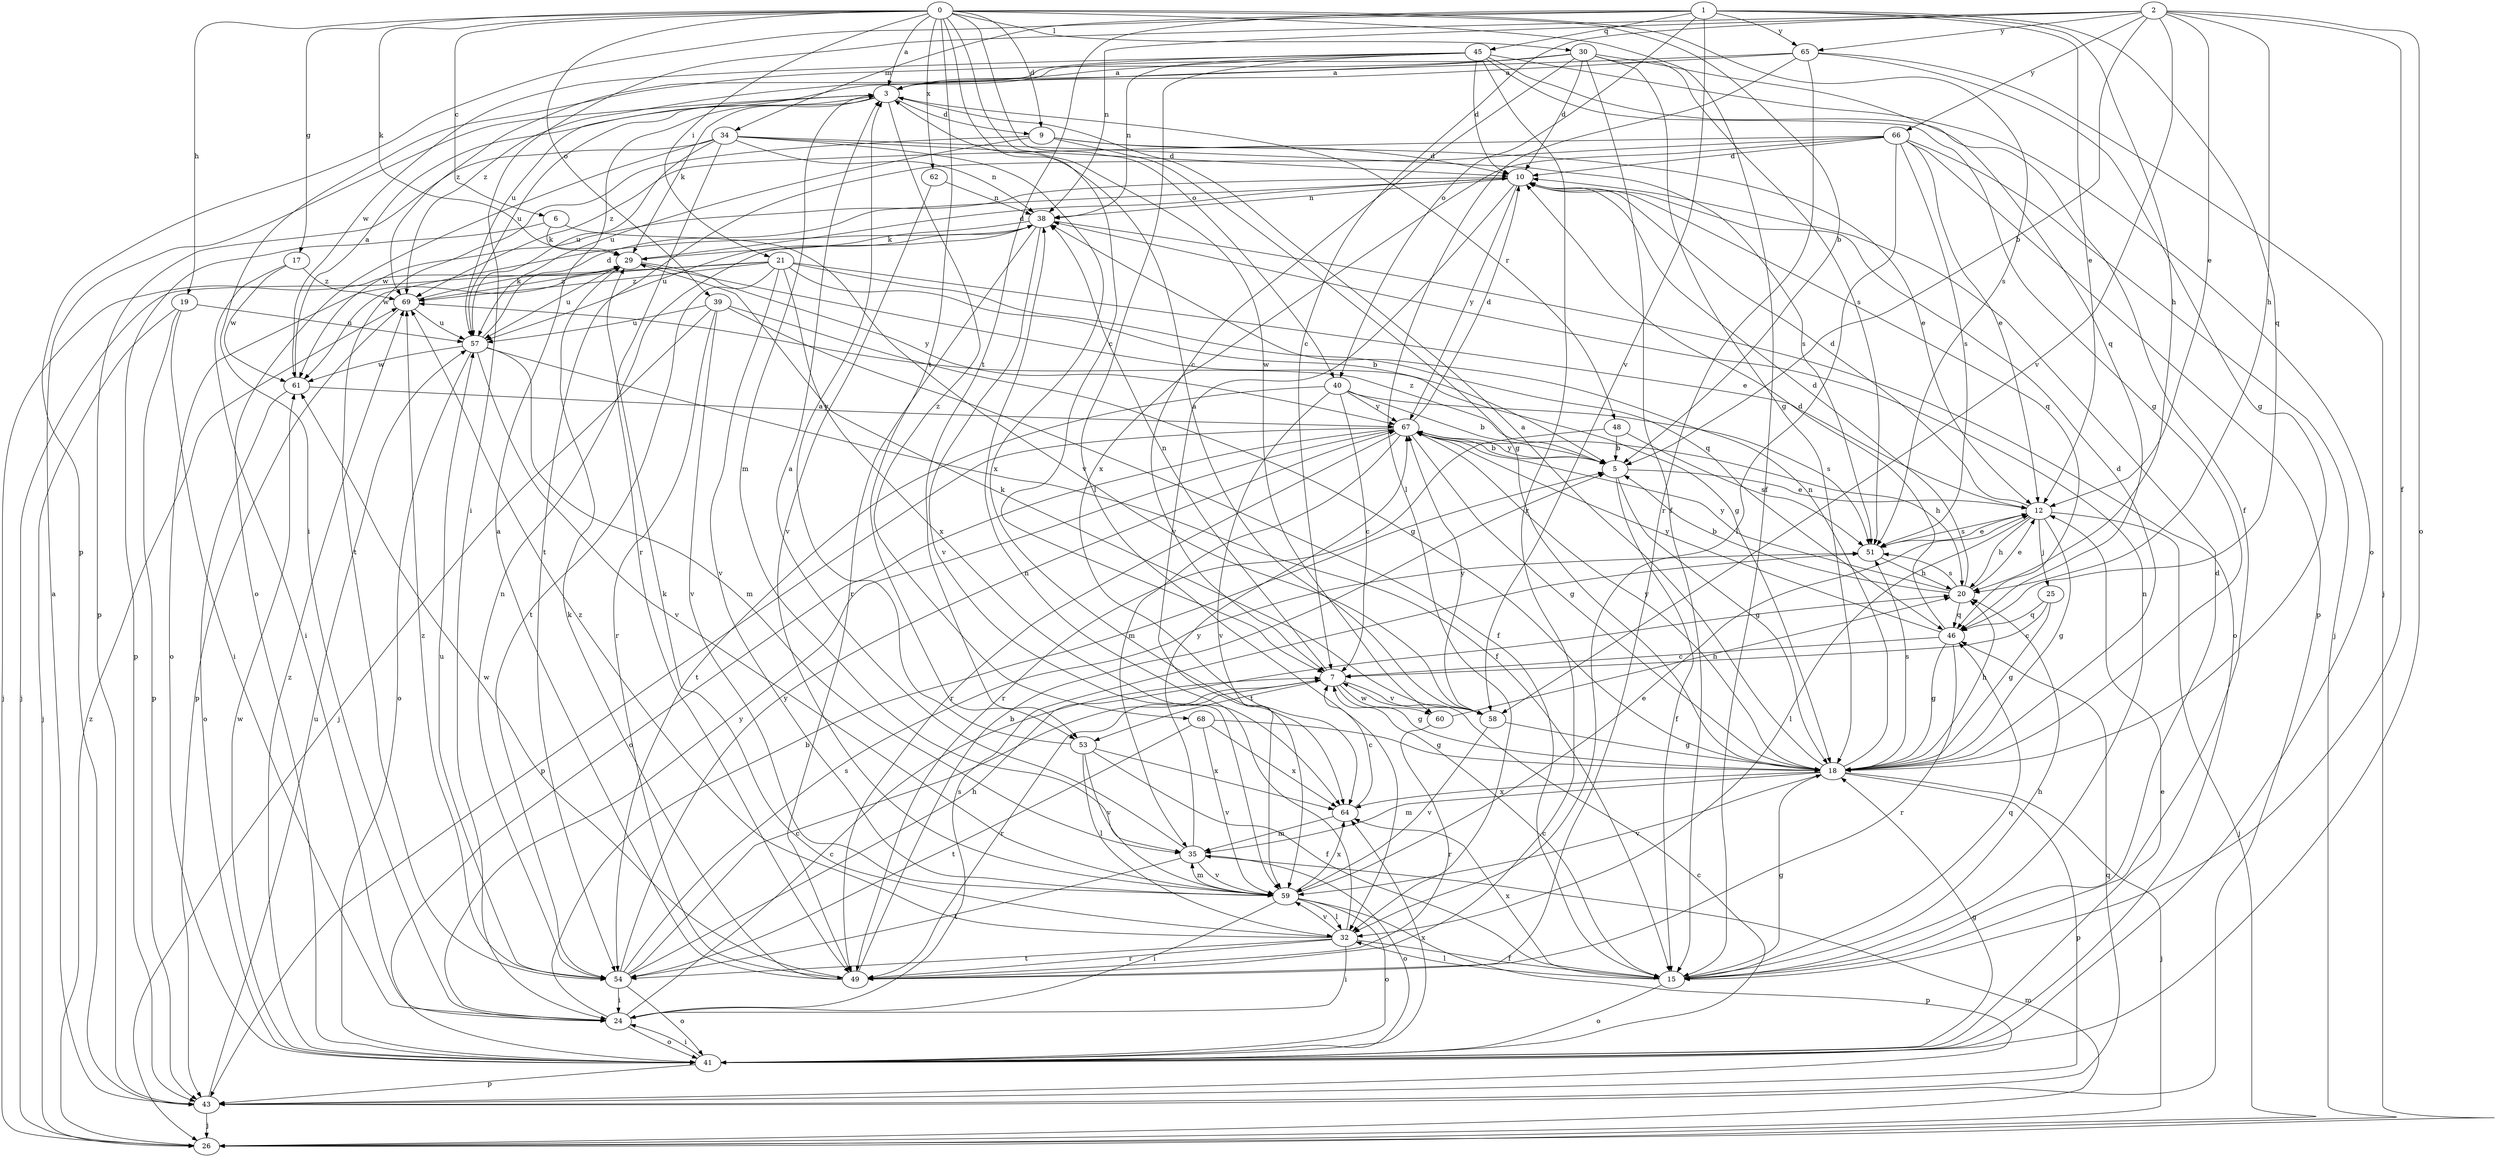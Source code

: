 strict digraph  {
0;
1;
2;
3;
5;
6;
7;
9;
10;
12;
15;
17;
18;
19;
20;
21;
24;
25;
26;
29;
30;
32;
34;
35;
38;
39;
40;
41;
43;
45;
46;
48;
49;
51;
53;
54;
57;
58;
59;
60;
61;
62;
64;
65;
66;
67;
68;
69;
0 -> 3  [label=a];
0 -> 5  [label=b];
0 -> 6  [label=c];
0 -> 7  [label=c];
0 -> 9  [label=d];
0 -> 15  [label=f];
0 -> 17  [label=g];
0 -> 19  [label=h];
0 -> 21  [label=i];
0 -> 29  [label=k];
0 -> 30  [label=l];
0 -> 39  [label=o];
0 -> 40  [label=o];
0 -> 51  [label=s];
0 -> 53  [label=t];
0 -> 60  [label=w];
0 -> 62  [label=x];
1 -> 12  [label=e];
1 -> 20  [label=h];
1 -> 34  [label=m];
1 -> 40  [label=o];
1 -> 43  [label=p];
1 -> 45  [label=q];
1 -> 46  [label=q];
1 -> 53  [label=t];
1 -> 58  [label=v];
1 -> 65  [label=y];
2 -> 5  [label=b];
2 -> 7  [label=c];
2 -> 12  [label=e];
2 -> 15  [label=f];
2 -> 20  [label=h];
2 -> 24  [label=i];
2 -> 38  [label=n];
2 -> 41  [label=o];
2 -> 58  [label=v];
2 -> 65  [label=y];
2 -> 66  [label=y];
3 -> 9  [label=d];
3 -> 29  [label=k];
3 -> 35  [label=m];
3 -> 48  [label=r];
3 -> 57  [label=u];
3 -> 68  [label=z];
5 -> 12  [label=e];
5 -> 15  [label=f];
5 -> 18  [label=g];
5 -> 67  [label=y];
5 -> 69  [label=z];
6 -> 29  [label=k];
6 -> 43  [label=p];
6 -> 58  [label=v];
7 -> 18  [label=g];
7 -> 38  [label=n];
7 -> 49  [label=r];
7 -> 53  [label=t];
7 -> 58  [label=v];
7 -> 60  [label=w];
9 -> 10  [label=d];
9 -> 12  [label=e];
9 -> 18  [label=g];
9 -> 54  [label=t];
9 -> 57  [label=u];
10 -> 38  [label=n];
10 -> 46  [label=q];
10 -> 59  [label=v];
10 -> 61  [label=w];
10 -> 67  [label=y];
12 -> 10  [label=d];
12 -> 18  [label=g];
12 -> 20  [label=h];
12 -> 25  [label=j];
12 -> 26  [label=j];
12 -> 32  [label=l];
12 -> 51  [label=s];
15 -> 7  [label=c];
15 -> 10  [label=d];
15 -> 18  [label=g];
15 -> 20  [label=h];
15 -> 32  [label=l];
15 -> 38  [label=n];
15 -> 41  [label=o];
15 -> 46  [label=q];
15 -> 64  [label=x];
17 -> 24  [label=i];
17 -> 61  [label=w];
17 -> 69  [label=z];
18 -> 3  [label=a];
18 -> 10  [label=d];
18 -> 20  [label=h];
18 -> 26  [label=j];
18 -> 35  [label=m];
18 -> 38  [label=n];
18 -> 43  [label=p];
18 -> 51  [label=s];
18 -> 59  [label=v];
18 -> 64  [label=x];
18 -> 67  [label=y];
19 -> 24  [label=i];
19 -> 26  [label=j];
19 -> 43  [label=p];
19 -> 57  [label=u];
20 -> 5  [label=b];
20 -> 10  [label=d];
20 -> 12  [label=e];
20 -> 46  [label=q];
20 -> 51  [label=s];
20 -> 67  [label=y];
21 -> 5  [label=b];
21 -> 12  [label=e];
21 -> 26  [label=j];
21 -> 41  [label=o];
21 -> 46  [label=q];
21 -> 54  [label=t];
21 -> 59  [label=v];
21 -> 64  [label=x];
21 -> 69  [label=z];
24 -> 5  [label=b];
24 -> 7  [label=c];
24 -> 41  [label=o];
24 -> 51  [label=s];
24 -> 67  [label=y];
25 -> 7  [label=c];
25 -> 18  [label=g];
25 -> 46  [label=q];
26 -> 35  [label=m];
26 -> 69  [label=z];
29 -> 10  [label=d];
29 -> 18  [label=g];
29 -> 26  [label=j];
29 -> 57  [label=u];
29 -> 67  [label=y];
29 -> 69  [label=z];
30 -> 3  [label=a];
30 -> 7  [label=c];
30 -> 10  [label=d];
30 -> 15  [label=f];
30 -> 18  [label=g];
30 -> 24  [label=i];
30 -> 46  [label=q];
30 -> 51  [label=s];
30 -> 69  [label=z];
32 -> 15  [label=f];
32 -> 24  [label=i];
32 -> 29  [label=k];
32 -> 38  [label=n];
32 -> 49  [label=r];
32 -> 54  [label=t];
32 -> 59  [label=v];
32 -> 69  [label=z];
34 -> 10  [label=d];
34 -> 38  [label=n];
34 -> 41  [label=o];
34 -> 43  [label=p];
34 -> 49  [label=r];
34 -> 51  [label=s];
34 -> 57  [label=u];
34 -> 64  [label=x];
35 -> 3  [label=a];
35 -> 41  [label=o];
35 -> 54  [label=t];
35 -> 59  [label=v];
35 -> 67  [label=y];
38 -> 29  [label=k];
38 -> 41  [label=o];
38 -> 49  [label=r];
38 -> 57  [label=u];
38 -> 59  [label=v];
38 -> 61  [label=w];
39 -> 15  [label=f];
39 -> 18  [label=g];
39 -> 26  [label=j];
39 -> 49  [label=r];
39 -> 57  [label=u];
39 -> 59  [label=v];
40 -> 5  [label=b];
40 -> 7  [label=c];
40 -> 51  [label=s];
40 -> 54  [label=t];
40 -> 59  [label=v];
40 -> 67  [label=y];
41 -> 7  [label=c];
41 -> 12  [label=e];
41 -> 18  [label=g];
41 -> 24  [label=i];
41 -> 43  [label=p];
41 -> 61  [label=w];
41 -> 64  [label=x];
41 -> 69  [label=z];
43 -> 3  [label=a];
43 -> 26  [label=j];
43 -> 46  [label=q];
43 -> 57  [label=u];
45 -> 3  [label=a];
45 -> 10  [label=d];
45 -> 15  [label=f];
45 -> 18  [label=g];
45 -> 32  [label=l];
45 -> 38  [label=n];
45 -> 41  [label=o];
45 -> 49  [label=r];
45 -> 61  [label=w];
45 -> 69  [label=z];
46 -> 7  [label=c];
46 -> 10  [label=d];
46 -> 18  [label=g];
46 -> 49  [label=r];
46 -> 67  [label=y];
48 -> 5  [label=b];
48 -> 49  [label=r];
48 -> 51  [label=s];
49 -> 3  [label=a];
49 -> 5  [label=b];
49 -> 29  [label=k];
49 -> 61  [label=w];
51 -> 12  [label=e];
51 -> 20  [label=h];
53 -> 3  [label=a];
53 -> 15  [label=f];
53 -> 32  [label=l];
53 -> 59  [label=v];
53 -> 64  [label=x];
54 -> 7  [label=c];
54 -> 20  [label=h];
54 -> 24  [label=i];
54 -> 38  [label=n];
54 -> 41  [label=o];
54 -> 51  [label=s];
54 -> 57  [label=u];
54 -> 67  [label=y];
54 -> 69  [label=z];
57 -> 10  [label=d];
57 -> 15  [label=f];
57 -> 35  [label=m];
57 -> 41  [label=o];
57 -> 59  [label=v];
57 -> 61  [label=w];
58 -> 3  [label=a];
58 -> 18  [label=g];
58 -> 29  [label=k];
58 -> 59  [label=v];
58 -> 67  [label=y];
59 -> 12  [label=e];
59 -> 24  [label=i];
59 -> 32  [label=l];
59 -> 35  [label=m];
59 -> 41  [label=o];
59 -> 43  [label=p];
59 -> 64  [label=x];
60 -> 20  [label=h];
60 -> 49  [label=r];
61 -> 3  [label=a];
61 -> 41  [label=o];
61 -> 67  [label=y];
62 -> 38  [label=n];
62 -> 59  [label=v];
64 -> 7  [label=c];
64 -> 35  [label=m];
65 -> 3  [label=a];
65 -> 18  [label=g];
65 -> 26  [label=j];
65 -> 32  [label=l];
65 -> 49  [label=r];
65 -> 57  [label=u];
66 -> 10  [label=d];
66 -> 12  [label=e];
66 -> 26  [label=j];
66 -> 32  [label=l];
66 -> 43  [label=p];
66 -> 51  [label=s];
66 -> 54  [label=t];
66 -> 64  [label=x];
66 -> 69  [label=z];
67 -> 5  [label=b];
67 -> 10  [label=d];
67 -> 18  [label=g];
67 -> 20  [label=h];
67 -> 35  [label=m];
67 -> 41  [label=o];
67 -> 43  [label=p];
67 -> 49  [label=r];
68 -> 18  [label=g];
68 -> 54  [label=t];
68 -> 59  [label=v];
68 -> 64  [label=x];
69 -> 29  [label=k];
69 -> 43  [label=p];
69 -> 57  [label=u];
}
